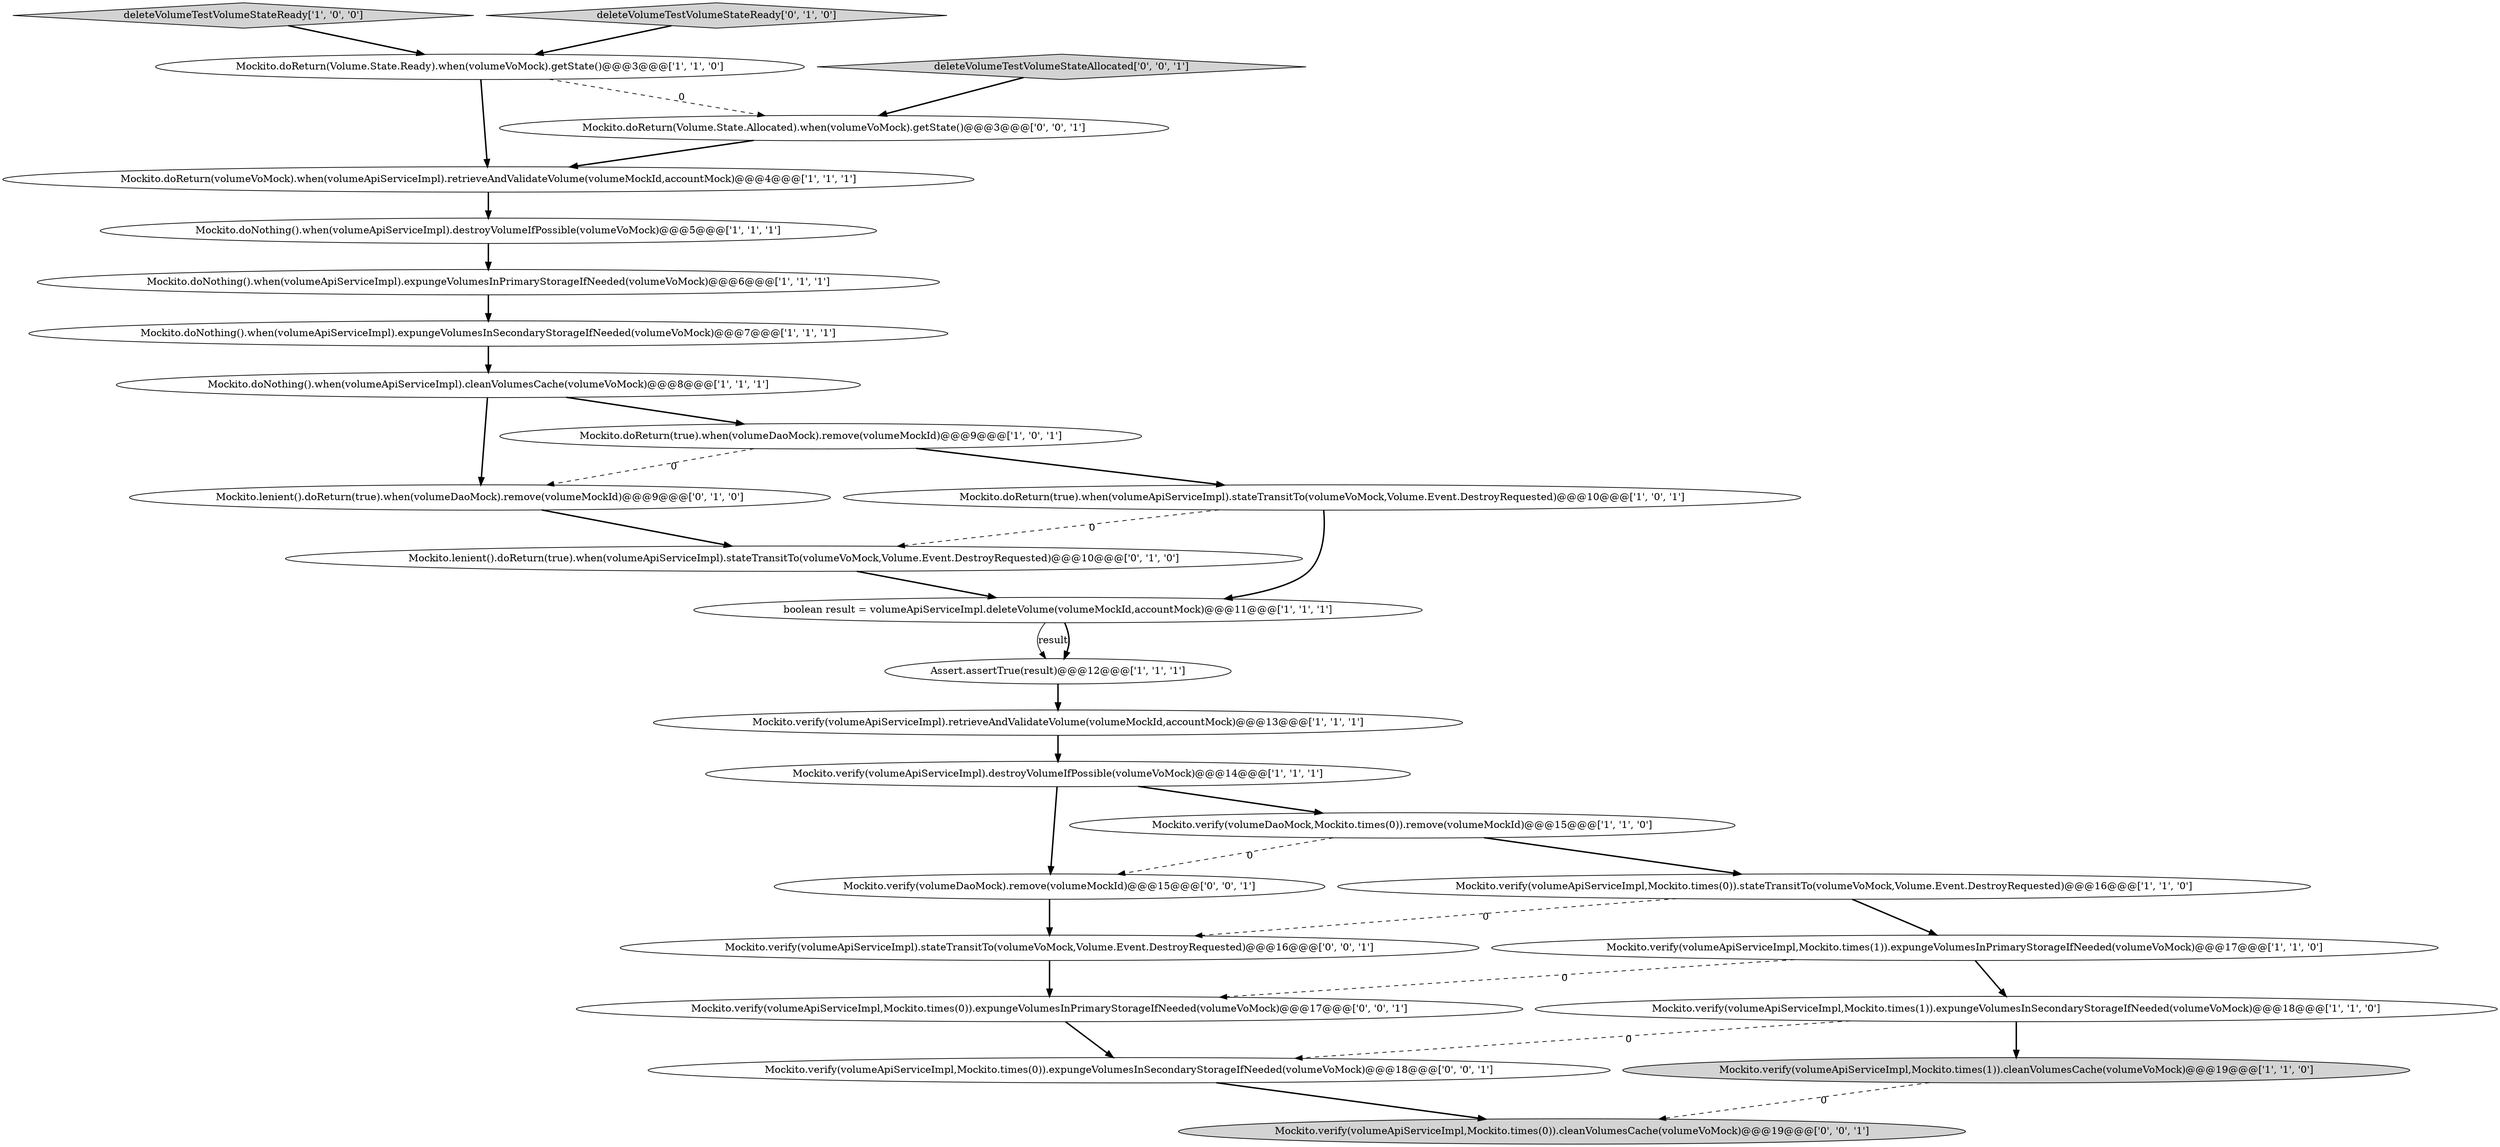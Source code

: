 digraph {
5 [style = filled, label = "Mockito.doNothing().when(volumeApiServiceImpl).expungeVolumesInPrimaryStorageIfNeeded(volumeVoMock)@@@6@@@['1', '1', '1']", fillcolor = white, shape = ellipse image = "AAA0AAABBB1BBB"];
18 [style = filled, label = "Mockito.lenient().doReturn(true).when(volumeDaoMock).remove(volumeMockId)@@@9@@@['0', '1', '0']", fillcolor = white, shape = ellipse image = "AAA1AAABBB2BBB"];
16 [style = filled, label = "Mockito.verify(volumeApiServiceImpl).destroyVolumeIfPossible(volumeVoMock)@@@14@@@['1', '1', '1']", fillcolor = white, shape = ellipse image = "AAA0AAABBB1BBB"];
20 [style = filled, label = "Mockito.lenient().doReturn(true).when(volumeApiServiceImpl).stateTransitTo(volumeVoMock,Volume.Event.DestroyRequested)@@@10@@@['0', '1', '0']", fillcolor = white, shape = ellipse image = "AAA1AAABBB2BBB"];
13 [style = filled, label = "Mockito.doReturn(true).when(volumeApiServiceImpl).stateTransitTo(volumeVoMock,Volume.Event.DestroyRequested)@@@10@@@['1', '0', '1']", fillcolor = white, shape = ellipse image = "AAA0AAABBB1BBB"];
11 [style = filled, label = "Mockito.doReturn(volumeVoMock).when(volumeApiServiceImpl).retrieveAndValidateVolume(volumeMockId,accountMock)@@@4@@@['1', '1', '1']", fillcolor = white, shape = ellipse image = "AAA0AAABBB1BBB"];
17 [style = filled, label = "boolean result = volumeApiServiceImpl.deleteVolume(volumeMockId,accountMock)@@@11@@@['1', '1', '1']", fillcolor = white, shape = ellipse image = "AAA0AAABBB1BBB"];
2 [style = filled, label = "Mockito.verify(volumeApiServiceImpl).retrieveAndValidateVolume(volumeMockId,accountMock)@@@13@@@['1', '1', '1']", fillcolor = white, shape = ellipse image = "AAA0AAABBB1BBB"];
7 [style = filled, label = "Mockito.doReturn(true).when(volumeDaoMock).remove(volumeMockId)@@@9@@@['1', '0', '1']", fillcolor = white, shape = ellipse image = "AAA0AAABBB1BBB"];
22 [style = filled, label = "Mockito.verify(volumeDaoMock).remove(volumeMockId)@@@15@@@['0', '0', '1']", fillcolor = white, shape = ellipse image = "AAA0AAABBB3BBB"];
10 [style = filled, label = "Mockito.verify(volumeApiServiceImpl,Mockito.times(1)).expungeVolumesInPrimaryStorageIfNeeded(volumeVoMock)@@@17@@@['1', '1', '0']", fillcolor = white, shape = ellipse image = "AAA0AAABBB1BBB"];
3 [style = filled, label = "Mockito.verify(volumeApiServiceImpl,Mockito.times(1)).expungeVolumesInSecondaryStorageIfNeeded(volumeVoMock)@@@18@@@['1', '1', '0']", fillcolor = white, shape = ellipse image = "AAA0AAABBB1BBB"];
24 [style = filled, label = "Mockito.verify(volumeApiServiceImpl,Mockito.times(0)).cleanVolumesCache(volumeVoMock)@@@19@@@['0', '0', '1']", fillcolor = lightgray, shape = ellipse image = "AAA0AAABBB3BBB"];
8 [style = filled, label = "Mockito.doNothing().when(volumeApiServiceImpl).expungeVolumesInSecondaryStorageIfNeeded(volumeVoMock)@@@7@@@['1', '1', '1']", fillcolor = white, shape = ellipse image = "AAA0AAABBB1BBB"];
25 [style = filled, label = "Mockito.verify(volumeApiServiceImpl,Mockito.times(0)).expungeVolumesInSecondaryStorageIfNeeded(volumeVoMock)@@@18@@@['0', '0', '1']", fillcolor = white, shape = ellipse image = "AAA0AAABBB3BBB"];
26 [style = filled, label = "Mockito.doReturn(Volume.State.Allocated).when(volumeVoMock).getState()@@@3@@@['0', '0', '1']", fillcolor = white, shape = ellipse image = "AAA0AAABBB3BBB"];
12 [style = filled, label = "Mockito.doNothing().when(volumeApiServiceImpl).destroyVolumeIfPossible(volumeVoMock)@@@5@@@['1', '1', '1']", fillcolor = white, shape = ellipse image = "AAA0AAABBB1BBB"];
21 [style = filled, label = "Mockito.verify(volumeApiServiceImpl).stateTransitTo(volumeVoMock,Volume.Event.DestroyRequested)@@@16@@@['0', '0', '1']", fillcolor = white, shape = ellipse image = "AAA0AAABBB3BBB"];
4 [style = filled, label = "deleteVolumeTestVolumeStateReady['1', '0', '0']", fillcolor = lightgray, shape = diamond image = "AAA0AAABBB1BBB"];
1 [style = filled, label = "Mockito.verify(volumeApiServiceImpl,Mockito.times(1)).cleanVolumesCache(volumeVoMock)@@@19@@@['1', '1', '0']", fillcolor = lightgray, shape = ellipse image = "AAA0AAABBB1BBB"];
15 [style = filled, label = "Mockito.verify(volumeDaoMock,Mockito.times(0)).remove(volumeMockId)@@@15@@@['1', '1', '0']", fillcolor = white, shape = ellipse image = "AAA0AAABBB1BBB"];
6 [style = filled, label = "Mockito.doNothing().when(volumeApiServiceImpl).cleanVolumesCache(volumeVoMock)@@@8@@@['1', '1', '1']", fillcolor = white, shape = ellipse image = "AAA0AAABBB1BBB"];
9 [style = filled, label = "Mockito.verify(volumeApiServiceImpl,Mockito.times(0)).stateTransitTo(volumeVoMock,Volume.Event.DestroyRequested)@@@16@@@['1', '1', '0']", fillcolor = white, shape = ellipse image = "AAA0AAABBB1BBB"];
14 [style = filled, label = "Assert.assertTrue(result)@@@12@@@['1', '1', '1']", fillcolor = white, shape = ellipse image = "AAA0AAABBB1BBB"];
0 [style = filled, label = "Mockito.doReturn(Volume.State.Ready).when(volumeVoMock).getState()@@@3@@@['1', '1', '0']", fillcolor = white, shape = ellipse image = "AAA0AAABBB1BBB"];
19 [style = filled, label = "deleteVolumeTestVolumeStateReady['0', '1', '0']", fillcolor = lightgray, shape = diamond image = "AAA0AAABBB2BBB"];
27 [style = filled, label = "Mockito.verify(volumeApiServiceImpl,Mockito.times(0)).expungeVolumesInPrimaryStorageIfNeeded(volumeVoMock)@@@17@@@['0', '0', '1']", fillcolor = white, shape = ellipse image = "AAA0AAABBB3BBB"];
23 [style = filled, label = "deleteVolumeTestVolumeStateAllocated['0', '0', '1']", fillcolor = lightgray, shape = diamond image = "AAA0AAABBB3BBB"];
1->24 [style = dashed, label="0"];
6->18 [style = bold, label=""];
7->18 [style = dashed, label="0"];
0->26 [style = dashed, label="0"];
15->22 [style = dashed, label="0"];
5->8 [style = bold, label=""];
11->12 [style = bold, label=""];
15->9 [style = bold, label=""];
18->20 [style = bold, label=""];
27->25 [style = bold, label=""];
17->14 [style = solid, label="result"];
9->21 [style = dashed, label="0"];
13->17 [style = bold, label=""];
25->24 [style = bold, label=""];
16->15 [style = bold, label=""];
17->14 [style = bold, label=""];
19->0 [style = bold, label=""];
8->6 [style = bold, label=""];
16->22 [style = bold, label=""];
3->25 [style = dashed, label="0"];
0->11 [style = bold, label=""];
3->1 [style = bold, label=""];
10->3 [style = bold, label=""];
23->26 [style = bold, label=""];
7->13 [style = bold, label=""];
12->5 [style = bold, label=""];
26->11 [style = bold, label=""];
10->27 [style = dashed, label="0"];
21->27 [style = bold, label=""];
14->2 [style = bold, label=""];
20->17 [style = bold, label=""];
2->16 [style = bold, label=""];
13->20 [style = dashed, label="0"];
22->21 [style = bold, label=""];
6->7 [style = bold, label=""];
4->0 [style = bold, label=""];
9->10 [style = bold, label=""];
}
